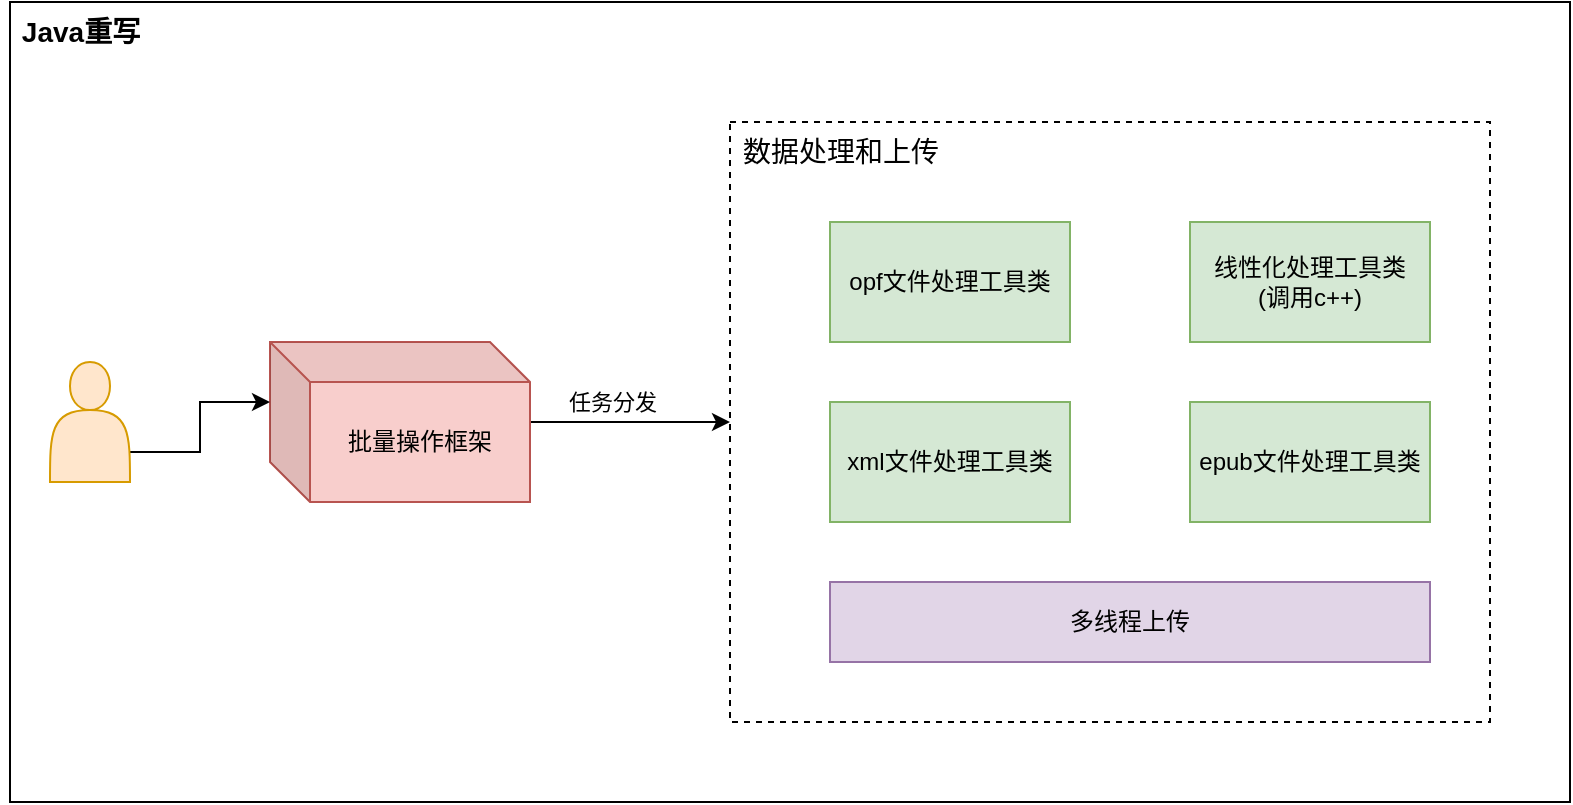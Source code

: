 <mxfile version="21.6.7" type="github">
  <diagram name="第 1 页" id="BfoXBWILRWUiTi9KGCna">
    <mxGraphModel dx="1877" dy="630" grid="1" gridSize="10" guides="1" tooltips="1" connect="1" arrows="1" fold="1" page="1" pageScale="1" pageWidth="827" pageHeight="1169" math="0" shadow="0">
      <root>
        <mxCell id="0" />
        <mxCell id="1" parent="0" />
        <mxCell id="qt_Jid6uIY3iX1TQbwFm-16" value="" style="rounded=0;whiteSpace=wrap;html=1;" vertex="1" parent="1">
          <mxGeometry x="-50" y="90" width="780" height="400" as="geometry" />
        </mxCell>
        <mxCell id="qt_Jid6uIY3iX1TQbwFm-7" value="" style="rounded=0;whiteSpace=wrap;html=1;strokeColor=default;dashed=1;" vertex="1" parent="1">
          <mxGeometry x="310" y="150" width="380" height="300" as="geometry" />
        </mxCell>
        <mxCell id="qt_Jid6uIY3iX1TQbwFm-2" value="opf文件处理工具类" style="rounded=0;whiteSpace=wrap;html=1;fillColor=#d5e8d4;strokeColor=#82b366;" vertex="1" parent="1">
          <mxGeometry x="360" y="200" width="120" height="60" as="geometry" />
        </mxCell>
        <mxCell id="qt_Jid6uIY3iX1TQbwFm-3" value="线性化处理工具类&lt;br&gt;(调用c++)" style="rounded=0;whiteSpace=wrap;html=1;fillColor=#d5e8d4;strokeColor=#82b366;" vertex="1" parent="1">
          <mxGeometry x="540" y="200" width="120" height="60" as="geometry" />
        </mxCell>
        <mxCell id="qt_Jid6uIY3iX1TQbwFm-4" value="xml文件处理工具类" style="rounded=0;whiteSpace=wrap;html=1;fillColor=#d5e8d4;strokeColor=#82b366;" vertex="1" parent="1">
          <mxGeometry x="360" y="290" width="120" height="60" as="geometry" />
        </mxCell>
        <mxCell id="qt_Jid6uIY3iX1TQbwFm-5" value="epub文件处理工具类" style="rounded=0;whiteSpace=wrap;html=1;fillColor=#d5e8d4;strokeColor=#82b366;" vertex="1" parent="1">
          <mxGeometry x="540" y="290" width="120" height="60" as="geometry" />
        </mxCell>
        <mxCell id="qt_Jid6uIY3iX1TQbwFm-6" value="多线程上传" style="rounded=0;whiteSpace=wrap;html=1;fillColor=#e1d5e7;strokeColor=#9673a6;" vertex="1" parent="1">
          <mxGeometry x="360" y="380" width="300" height="40" as="geometry" />
        </mxCell>
        <mxCell id="qt_Jid6uIY3iX1TQbwFm-8" value="&lt;font style=&quot;font-size: 14px;&quot;&gt;数据处理和上传&lt;/font&gt;" style="text;html=1;align=center;verticalAlign=middle;resizable=0;points=[];autosize=1;strokeColor=none;fillColor=none;" vertex="1" parent="1">
          <mxGeometry x="305" y="150" width="120" height="30" as="geometry" />
        </mxCell>
        <mxCell id="qt_Jid6uIY3iX1TQbwFm-14" style="edgeStyle=orthogonalEdgeStyle;rounded=0;orthogonalLoop=1;jettySize=auto;html=1;" edge="1" parent="1" source="qt_Jid6uIY3iX1TQbwFm-9" target="qt_Jid6uIY3iX1TQbwFm-7">
          <mxGeometry relative="1" as="geometry" />
        </mxCell>
        <mxCell id="qt_Jid6uIY3iX1TQbwFm-15" value="任务分发" style="edgeLabel;html=1;align=center;verticalAlign=middle;resizable=0;points=[];" vertex="1" connectable="0" parent="qt_Jid6uIY3iX1TQbwFm-14">
          <mxGeometry x="-0.411" y="2" relative="1" as="geometry">
            <mxPoint x="11" y="-8" as="offset" />
          </mxGeometry>
        </mxCell>
        <mxCell id="qt_Jid6uIY3iX1TQbwFm-9" value="批量操作框架" style="shape=cube;whiteSpace=wrap;html=1;boundedLbl=1;backgroundOutline=1;darkOpacity=0.05;darkOpacity2=0.1;fillColor=#f8cecc;strokeColor=#b85450;" vertex="1" parent="1">
          <mxGeometry x="80" y="260" width="130" height="80" as="geometry" />
        </mxCell>
        <mxCell id="qt_Jid6uIY3iX1TQbwFm-12" style="edgeStyle=orthogonalEdgeStyle;rounded=0;orthogonalLoop=1;jettySize=auto;html=1;exitX=1;exitY=0.75;exitDx=0;exitDy=0;entryX=0;entryY=0;entryDx=0;entryDy=30;entryPerimeter=0;" edge="1" parent="1" source="qt_Jid6uIY3iX1TQbwFm-11" target="qt_Jid6uIY3iX1TQbwFm-9">
          <mxGeometry relative="1" as="geometry" />
        </mxCell>
        <mxCell id="qt_Jid6uIY3iX1TQbwFm-11" value="" style="shape=actor;whiteSpace=wrap;html=1;fillColor=#ffe6cc;strokeColor=#d79b00;" vertex="1" parent="1">
          <mxGeometry x="-30" y="270" width="40" height="60" as="geometry" />
        </mxCell>
        <mxCell id="qt_Jid6uIY3iX1TQbwFm-17" value="&lt;b&gt;&lt;font style=&quot;font-size: 14px;&quot;&gt;Java重写&lt;/font&gt;&lt;/b&gt;" style="text;html=1;align=center;verticalAlign=middle;resizable=0;points=[];autosize=1;strokeColor=none;fillColor=none;" vertex="1" parent="1">
          <mxGeometry x="-55" y="90" width="80" height="30" as="geometry" />
        </mxCell>
      </root>
    </mxGraphModel>
  </diagram>
</mxfile>
